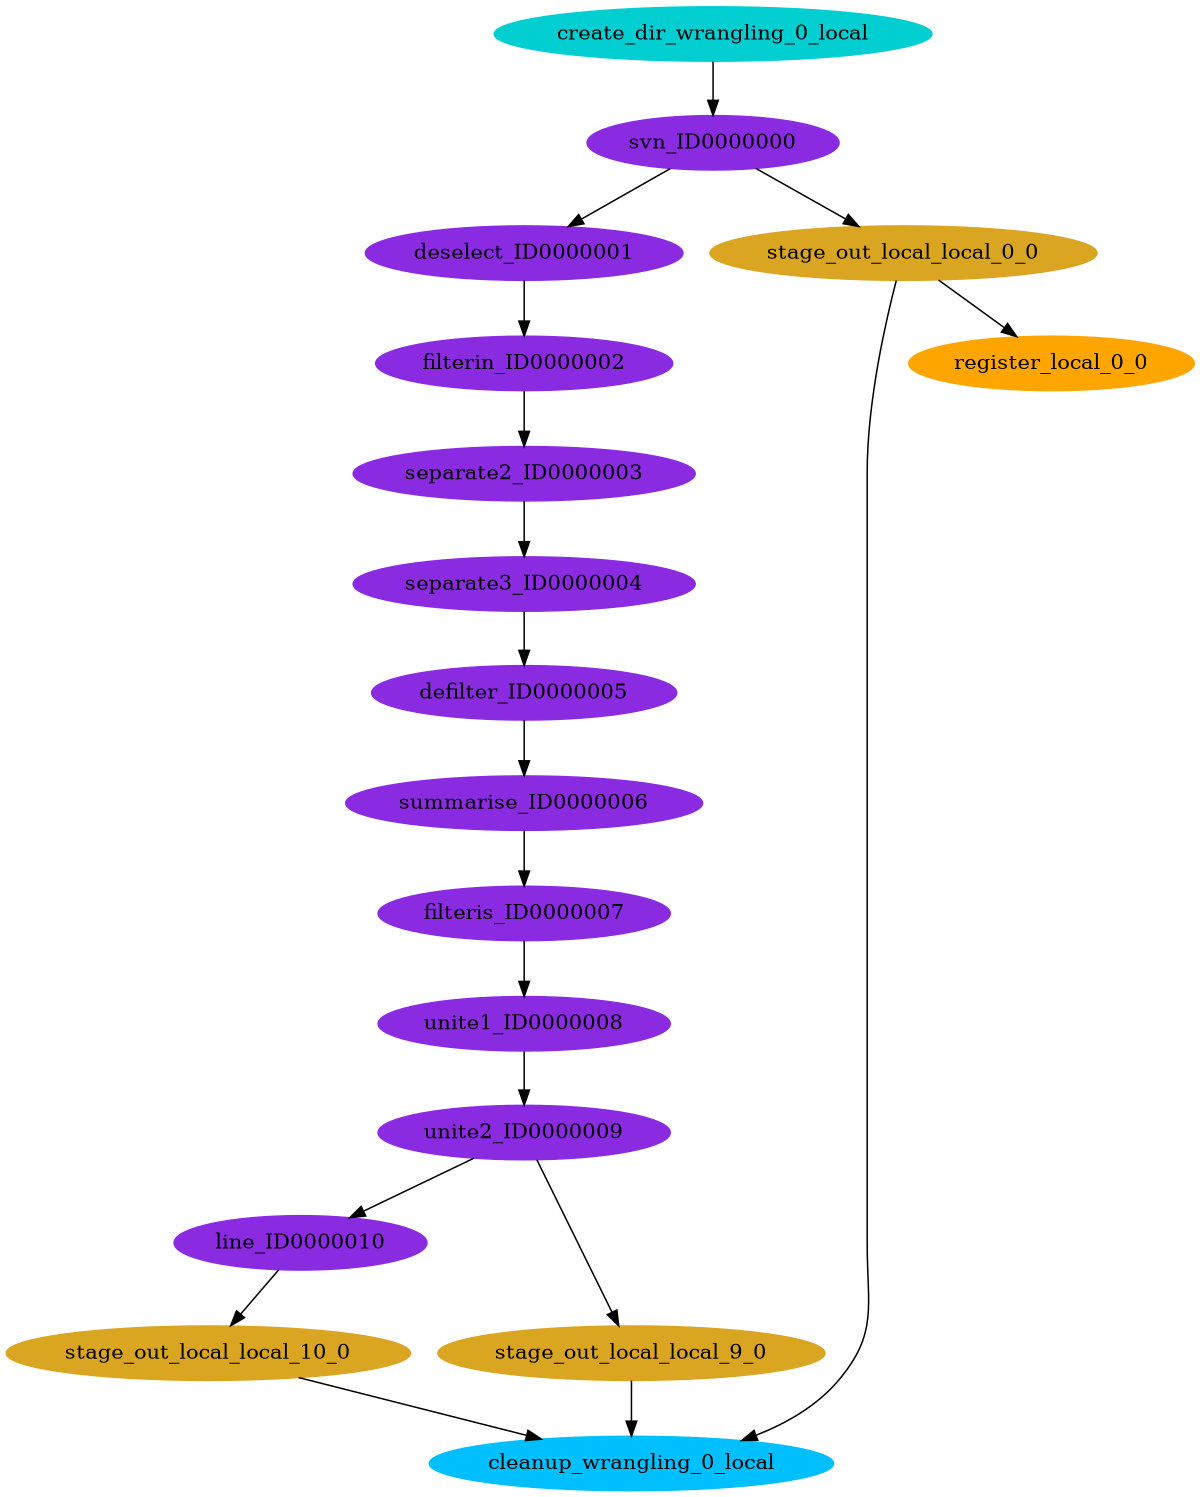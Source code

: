 digraph E {
size="8.0,10.0"
ratio=fill
node [shape=ellipse]
edge [arrowhead=normal, arrowsize=1.0]
	"cleanup_wrangling_0_local" [color=deepskyblue,style=filled,label="cleanup_wrangling_0_local"]
	"deselect_ID0000001" [color=blueviolet,style=filled,label="deselect_ID0000001"]
	"unite1_ID0000008" [color=blueviolet,style=filled,label="unite1_ID0000008"]
	"svn_ID0000000" [color=blueviolet,style=filled,label="svn_ID0000000"]
	"filteris_ID0000007" [color=blueviolet,style=filled,label="filteris_ID0000007"]
	"line_ID0000010" [color=blueviolet,style=filled,label="line_ID0000010"]
	"stage_out_local_local_0_0" [color=goldenrod,style=filled,label="stage_out_local_local_0_0"]
	"defilter_ID0000005" [color=blueviolet,style=filled,label="defilter_ID0000005"]
	"stage_out_local_local_10_0" [color=goldenrod,style=filled,label="stage_out_local_local_10_0"]
	"summarise_ID0000006" [color=blueviolet,style=filled,label="summarise_ID0000006"]
	"create_dir_wrangling_0_local" [color=darkturquoise,style=filled,label="create_dir_wrangling_0_local"]
	"filterin_ID0000002" [color=blueviolet,style=filled,label="filterin_ID0000002"]
	"register_local_0_0" [color=orange,style=filled,label="register_local_0_0"]
	"separate2_ID0000003" [color=blueviolet,style=filled,label="separate2_ID0000003"]
	"unite2_ID0000009" [color=blueviolet,style=filled,label="unite2_ID0000009"]
	"separate3_ID0000004" [color=blueviolet,style=filled,label="separate3_ID0000004"]
	"stage_out_local_local_9_0" [color=goldenrod,style=filled,label="stage_out_local_local_9_0"]

	"deselect_ID0000001" -> "filterin_ID0000002"
	"unite1_ID0000008" -> "unite2_ID0000009"
	"svn_ID0000000" -> "deselect_ID0000001"
	"svn_ID0000000" -> "stage_out_local_local_0_0"
	"filteris_ID0000007" -> "unite1_ID0000008"
	"line_ID0000010" -> "stage_out_local_local_10_0"
	"stage_out_local_local_0_0" -> "cleanup_wrangling_0_local"
	"stage_out_local_local_0_0" -> "register_local_0_0"
	"defilter_ID0000005" -> "summarise_ID0000006"
	"stage_out_local_local_10_0" -> "cleanup_wrangling_0_local"
	"summarise_ID0000006" -> "filteris_ID0000007"
	"create_dir_wrangling_0_local" -> "svn_ID0000000"
	"filterin_ID0000002" -> "separate2_ID0000003"
	"separate2_ID0000003" -> "separate3_ID0000004"
	"unite2_ID0000009" -> "line_ID0000010"
	"unite2_ID0000009" -> "stage_out_local_local_9_0"
	"separate3_ID0000004" -> "defilter_ID0000005"
	"stage_out_local_local_9_0" -> "cleanup_wrangling_0_local"
}
